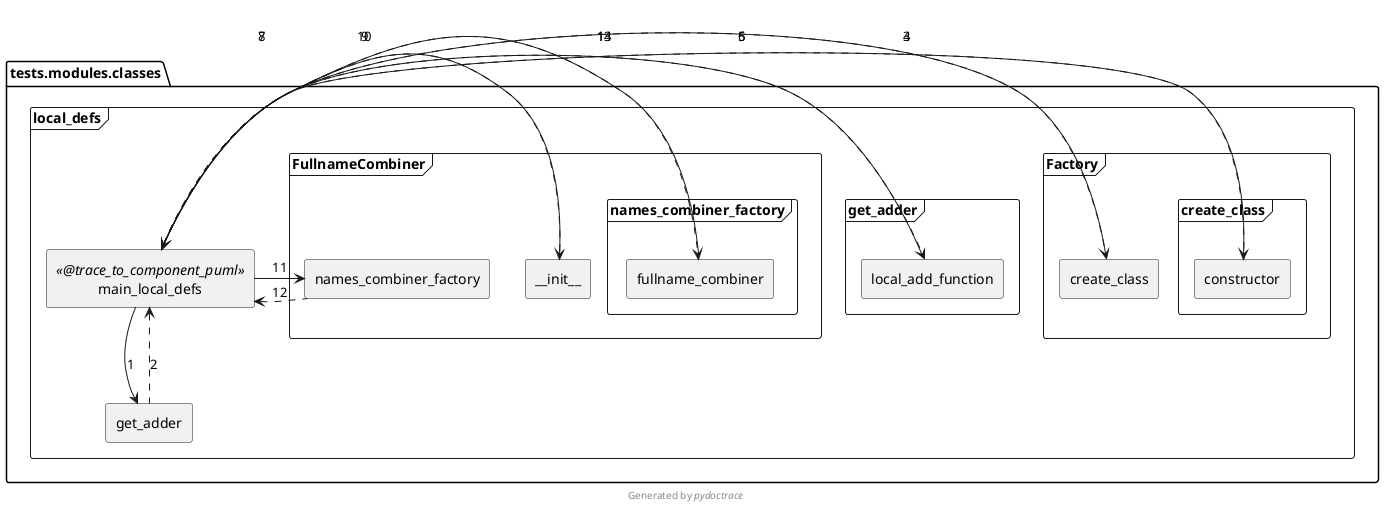@startuml tests.modules.classes.local_defs.main_local_defs-component
skinparam BoxPadding 10
skinparam componentStyle rectangle

package tests.modules.classes {
  frame local_defs {
    [tests.modules.classes.local_defs.main_local_defs] as "main_local_defs" << @trace_to_component_puml >>
    [tests.modules.classes.local_defs.get_adder] as "get_adder"
    frame Factory {
      [tests.modules.classes.local_defs.Factory.create_class] as "create_class"
      frame create_class {
        [tests.modules.classes.local_defs.Factory.create_class.constructor] as "constructor"
      }
    }
    frame get_adder {
      [tests.modules.classes.local_defs.get_adder.local_add_function] as "local_add_function"
    }
    frame FullnameCombiner {
      [tests.modules.classes.local_defs.FullnameCombiner.~__init~__] as "~__init~__"
      [tests.modules.classes.local_defs.FullnameCombiner.names_combiner_factory] as "names_combiner_factory"
      frame names_combiner_factory {
        [tests.modules.classes.local_defs.FullnameCombiner.names_combiner_factory.fullname_combiner] as "fullname_combiner"
      }
    }
  }
}
[tests.modules.classes.local_defs.main_local_defs] --> [tests.modules.classes.local_defs.get_adder] : 1
[tests.modules.classes.local_defs.main_local_defs] <.. [tests.modules.classes.local_defs.get_adder] : 2
[tests.modules.classes.local_defs.main_local_defs] -> [tests.modules.classes.local_defs.Factory.create_class] : 3
[tests.modules.classes.local_defs.main_local_defs] <. [tests.modules.classes.local_defs.Factory.create_class] : 4
[tests.modules.classes.local_defs.main_local_defs] -> [tests.modules.classes.local_defs.get_adder.local_add_function] : 5
[tests.modules.classes.local_defs.main_local_defs] <. [tests.modules.classes.local_defs.get_adder.local_add_function] : 6
[tests.modules.classes.local_defs.main_local_defs] -> [tests.modules.classes.local_defs.Factory.create_class.constructor] : 7
[tests.modules.classes.local_defs.main_local_defs] <. [tests.modules.classes.local_defs.Factory.create_class.constructor] : 8
[tests.modules.classes.local_defs.main_local_defs] -> [tests.modules.classes.local_defs.FullnameCombiner.~__init~__] : 9
[tests.modules.classes.local_defs.main_local_defs] <. [tests.modules.classes.local_defs.FullnameCombiner.~__init~__] : 10
[tests.modules.classes.local_defs.main_local_defs] -> [tests.modules.classes.local_defs.FullnameCombiner.names_combiner_factory] : 11
[tests.modules.classes.local_defs.main_local_defs] <. [tests.modules.classes.local_defs.FullnameCombiner.names_combiner_factory] : 12
[tests.modules.classes.local_defs.main_local_defs] -> [tests.modules.classes.local_defs.FullnameCombiner.names_combiner_factory.fullname_combiner] : 13
[tests.modules.classes.local_defs.main_local_defs] <. [tests.modules.classes.local_defs.FullnameCombiner.names_combiner_factory.fullname_combiner] : 14

footer Generated by //pydoctrace//
@enduml
